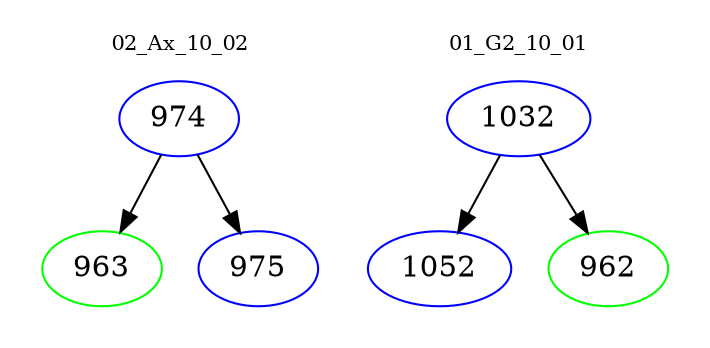 digraph{
subgraph cluster_0 {
color = white
label = "02_Ax_10_02";
fontsize=10;
T0_974 [label="974", color="blue"]
T0_974 -> T0_963 [color="black"]
T0_963 [label="963", color="green"]
T0_974 -> T0_975 [color="black"]
T0_975 [label="975", color="blue"]
}
subgraph cluster_1 {
color = white
label = "01_G2_10_01";
fontsize=10;
T1_1032 [label="1032", color="blue"]
T1_1032 -> T1_1052 [color="black"]
T1_1052 [label="1052", color="blue"]
T1_1032 -> T1_962 [color="black"]
T1_962 [label="962", color="green"]
}
}
